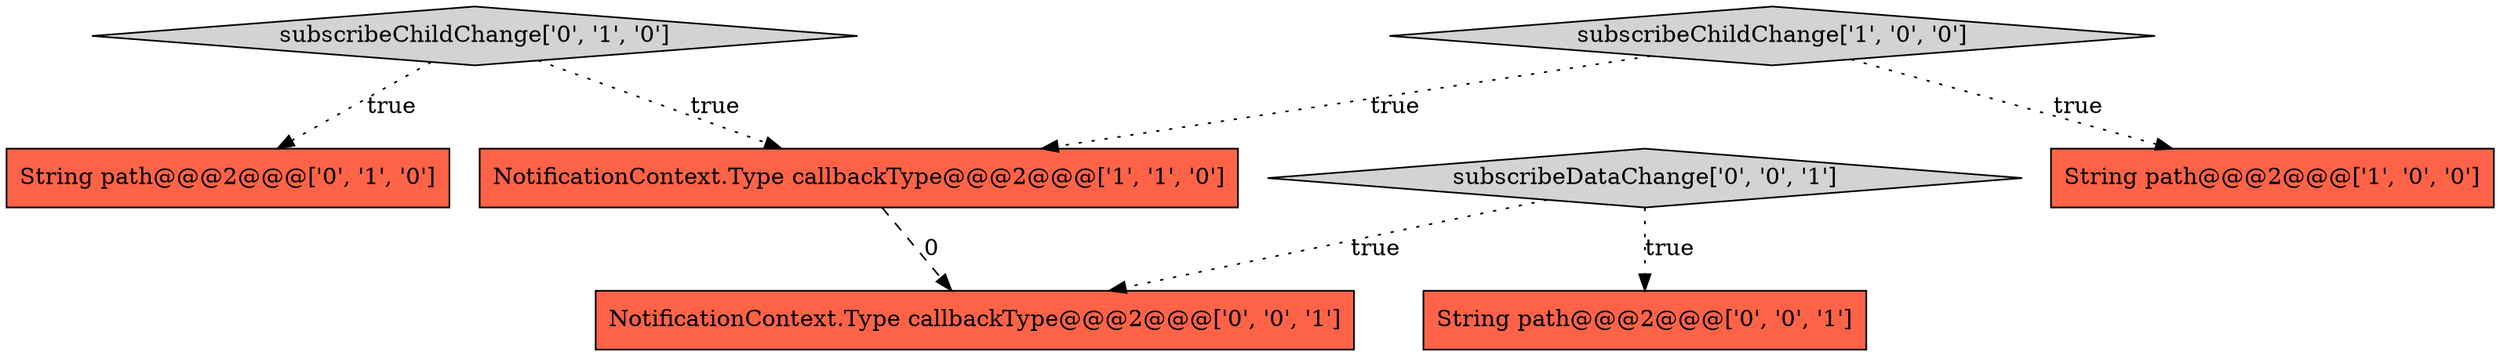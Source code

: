 digraph {
4 [style = filled, label = "String path@@@2@@@['0', '1', '0']", fillcolor = tomato, shape = box image = "AAA0AAABBB2BBB"];
5 [style = filled, label = "String path@@@2@@@['0', '0', '1']", fillcolor = tomato, shape = box image = "AAA0AAABBB3BBB"];
6 [style = filled, label = "subscribeDataChange['0', '0', '1']", fillcolor = lightgray, shape = diamond image = "AAA0AAABBB3BBB"];
0 [style = filled, label = "subscribeChildChange['1', '0', '0']", fillcolor = lightgray, shape = diamond image = "AAA0AAABBB1BBB"];
3 [style = filled, label = "subscribeChildChange['0', '1', '0']", fillcolor = lightgray, shape = diamond image = "AAA0AAABBB2BBB"];
2 [style = filled, label = "NotificationContext.Type callbackType@@@2@@@['1', '1', '0']", fillcolor = tomato, shape = box image = "AAA0AAABBB1BBB"];
7 [style = filled, label = "NotificationContext.Type callbackType@@@2@@@['0', '0', '1']", fillcolor = tomato, shape = box image = "AAA0AAABBB3BBB"];
1 [style = filled, label = "String path@@@2@@@['1', '0', '0']", fillcolor = tomato, shape = box image = "AAA0AAABBB1BBB"];
3->4 [style = dotted, label="true"];
0->2 [style = dotted, label="true"];
2->7 [style = dashed, label="0"];
3->2 [style = dotted, label="true"];
6->5 [style = dotted, label="true"];
0->1 [style = dotted, label="true"];
6->7 [style = dotted, label="true"];
}
